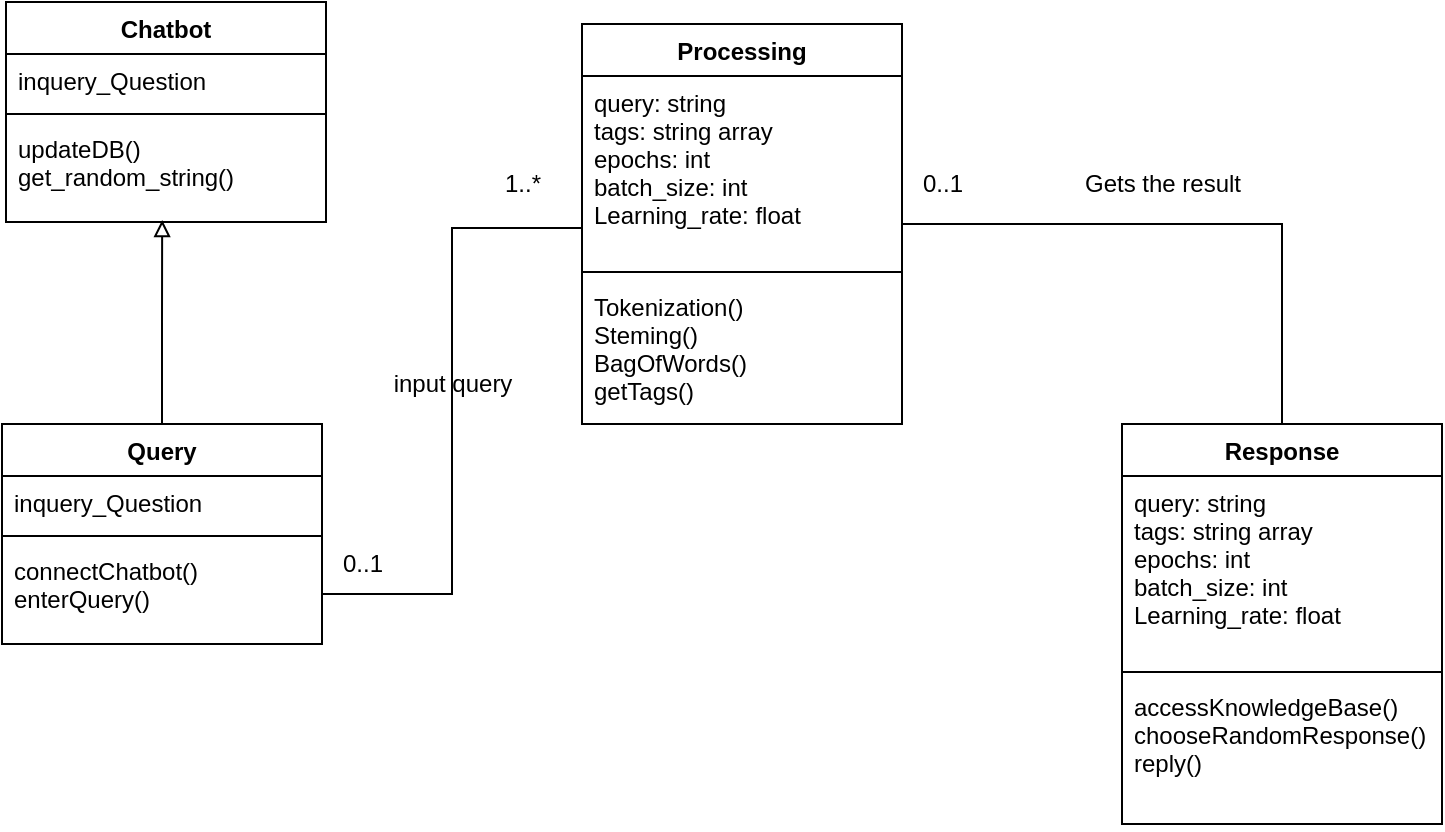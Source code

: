 <mxfile version="14.4.9" type="github">
  <diagram id="aXvW_IsibbiWYYj3BGuJ" name="Page-1">
    <mxGraphModel dx="1332" dy="802" grid="0" gridSize="10" guides="1" tooltips="1" connect="1" arrows="1" fold="1" page="1" pageScale="1" pageWidth="850" pageHeight="1100" math="0" shadow="0">
      <root>
        <mxCell id="0" />
        <mxCell id="1" parent="0" />
        <mxCell id="FnMutOkLlxp45SPG-oGJ-5" style="edgeStyle=orthogonalEdgeStyle;rounded=0;orthogonalLoop=1;jettySize=auto;html=1;entryX=0.488;entryY=0.98;entryDx=0;entryDy=0;entryPerimeter=0;endArrow=block;endFill=0;" edge="1" parent="1" source="4MYSzLjGLfBnnEb-A2lM-1" target="FnMutOkLlxp45SPG-oGJ-4">
          <mxGeometry relative="1" as="geometry" />
        </mxCell>
        <mxCell id="4MYSzLjGLfBnnEb-A2lM-1" value="Query" style="swimlane;fontStyle=1;align=center;verticalAlign=top;childLayout=stackLayout;horizontal=1;startSize=26;horizontalStack=0;resizeParent=1;resizeParentMax=0;resizeLast=0;collapsible=1;marginBottom=0;" parent="1" vertex="1">
          <mxGeometry x="80" y="340" width="160" height="110" as="geometry" />
        </mxCell>
        <mxCell id="4MYSzLjGLfBnnEb-A2lM-2" value="inquery_Question&#xa;&#xa;" style="text;strokeColor=none;fillColor=none;align=left;verticalAlign=top;spacingLeft=4;spacingRight=4;overflow=hidden;rotatable=0;points=[[0,0.5],[1,0.5]];portConstraint=eastwest;strokeWidth=20;" parent="4MYSzLjGLfBnnEb-A2lM-1" vertex="1">
          <mxGeometry y="26" width="160" height="26" as="geometry" />
        </mxCell>
        <mxCell id="4MYSzLjGLfBnnEb-A2lM-3" value="" style="line;strokeWidth=1;fillColor=none;align=left;verticalAlign=middle;spacingTop=-1;spacingLeft=3;spacingRight=3;rotatable=0;labelPosition=right;points=[];portConstraint=eastwest;" parent="4MYSzLjGLfBnnEb-A2lM-1" vertex="1">
          <mxGeometry y="52" width="160" height="8" as="geometry" />
        </mxCell>
        <mxCell id="4MYSzLjGLfBnnEb-A2lM-4" value="connectChatbot()&#xa;enterQuery()" style="text;strokeColor=none;fillColor=none;align=left;verticalAlign=top;spacingLeft=4;spacingRight=4;overflow=hidden;rotatable=0;points=[[0,0.5],[1,0.5]];portConstraint=eastwest;" parent="4MYSzLjGLfBnnEb-A2lM-1" vertex="1">
          <mxGeometry y="60" width="160" height="50" as="geometry" />
        </mxCell>
        <mxCell id="4MYSzLjGLfBnnEb-A2lM-5" value="Processing" style="swimlane;fontStyle=1;align=center;verticalAlign=top;childLayout=stackLayout;horizontal=1;startSize=26;horizontalStack=0;resizeParent=1;resizeParentMax=0;resizeLast=0;collapsible=1;marginBottom=0;" parent="1" vertex="1">
          <mxGeometry x="370" y="140" width="160" height="200" as="geometry" />
        </mxCell>
        <mxCell id="4MYSzLjGLfBnnEb-A2lM-6" value="query: string&#xa;tags: string array&#xa;epochs: int&#xa;batch_size: int&#xa;Learning_rate: float" style="text;strokeColor=none;fillColor=none;align=left;verticalAlign=top;spacingLeft=4;spacingRight=4;overflow=hidden;rotatable=0;points=[[0,0.5],[1,0.5]];portConstraint=eastwest;" parent="4MYSzLjGLfBnnEb-A2lM-5" vertex="1">
          <mxGeometry y="26" width="160" height="94" as="geometry" />
        </mxCell>
        <mxCell id="4MYSzLjGLfBnnEb-A2lM-7" value="" style="line;strokeWidth=1;fillColor=none;align=left;verticalAlign=middle;spacingTop=-1;spacingLeft=3;spacingRight=3;rotatable=0;labelPosition=right;points=[];portConstraint=eastwest;" parent="4MYSzLjGLfBnnEb-A2lM-5" vertex="1">
          <mxGeometry y="120" width="160" height="8" as="geometry" />
        </mxCell>
        <mxCell id="4MYSzLjGLfBnnEb-A2lM-8" value="Tokenization()&#xa;Steming()&#xa;BagOfWords()&#xa;getTags()" style="text;strokeColor=none;fillColor=none;align=left;verticalAlign=top;spacingLeft=4;spacingRight=4;overflow=hidden;rotatable=0;points=[[0,0.5],[1,0.5]];portConstraint=eastwest;" parent="4MYSzLjGLfBnnEb-A2lM-5" vertex="1">
          <mxGeometry y="128" width="160" height="72" as="geometry" />
        </mxCell>
        <mxCell id="4MYSzLjGLfBnnEb-A2lM-13" value="Response" style="swimlane;fontStyle=1;align=center;verticalAlign=top;childLayout=stackLayout;horizontal=1;startSize=26;horizontalStack=0;resizeParent=1;resizeParentMax=0;resizeLast=0;collapsible=1;marginBottom=0;" parent="1" vertex="1">
          <mxGeometry x="640" y="340" width="160" height="200" as="geometry" />
        </mxCell>
        <mxCell id="4MYSzLjGLfBnnEb-A2lM-14" value="query: string&#xa;tags: string array&#xa;epochs: int&#xa;batch_size: int&#xa;Learning_rate: float" style="text;strokeColor=none;fillColor=none;align=left;verticalAlign=top;spacingLeft=4;spacingRight=4;overflow=hidden;rotatable=0;points=[[0,0.5],[1,0.5]];portConstraint=eastwest;" parent="4MYSzLjGLfBnnEb-A2lM-13" vertex="1">
          <mxGeometry y="26" width="160" height="94" as="geometry" />
        </mxCell>
        <mxCell id="4MYSzLjGLfBnnEb-A2lM-15" value="" style="line;strokeWidth=1;fillColor=none;align=left;verticalAlign=middle;spacingTop=-1;spacingLeft=3;spacingRight=3;rotatable=0;labelPosition=right;points=[];portConstraint=eastwest;" parent="4MYSzLjGLfBnnEb-A2lM-13" vertex="1">
          <mxGeometry y="120" width="160" height="8" as="geometry" />
        </mxCell>
        <mxCell id="4MYSzLjGLfBnnEb-A2lM-16" value="accessKnowledgeBase()&#xa;chooseRandomResponse()&#xa;reply()&#xa;" style="text;strokeColor=none;fillColor=none;align=left;verticalAlign=top;spacingLeft=4;spacingRight=4;overflow=hidden;rotatable=0;points=[[0,0.5],[1,0.5]];portConstraint=eastwest;" parent="4MYSzLjGLfBnnEb-A2lM-13" vertex="1">
          <mxGeometry y="128" width="160" height="72" as="geometry" />
        </mxCell>
        <mxCell id="4MYSzLjGLfBnnEb-A2lM-17" style="edgeStyle=orthogonalEdgeStyle;rounded=0;orthogonalLoop=1;jettySize=auto;html=1;entryX=0;entryY=0.809;entryDx=0;entryDy=0;entryPerimeter=0;endArrow=none;endFill=0;" parent="1" source="4MYSzLjGLfBnnEb-A2lM-4" target="4MYSzLjGLfBnnEb-A2lM-6" edge="1">
          <mxGeometry relative="1" as="geometry" />
        </mxCell>
        <mxCell id="4MYSzLjGLfBnnEb-A2lM-18" value="0..1" style="text;html=1;align=center;verticalAlign=middle;resizable=0;points=[];autosize=1;" parent="1" vertex="1">
          <mxGeometry x="240" y="400" width="40" height="20" as="geometry" />
        </mxCell>
        <mxCell id="4MYSzLjGLfBnnEb-A2lM-19" value="input query" style="text;html=1;align=center;verticalAlign=middle;resizable=0;points=[];autosize=1;" parent="1" vertex="1">
          <mxGeometry x="270" y="310" width="70" height="20" as="geometry" />
        </mxCell>
        <mxCell id="4MYSzLjGLfBnnEb-A2lM-20" value="1..*" style="text;html=1;align=center;verticalAlign=middle;resizable=0;points=[];autosize=1;" parent="1" vertex="1">
          <mxGeometry x="325" y="210" width="30" height="20" as="geometry" />
        </mxCell>
        <mxCell id="4MYSzLjGLfBnnEb-A2lM-21" style="edgeStyle=orthogonalEdgeStyle;rounded=0;orthogonalLoop=1;jettySize=auto;html=1;entryX=0.5;entryY=0;entryDx=0;entryDy=0;endArrow=none;endFill=0;" parent="1" source="4MYSzLjGLfBnnEb-A2lM-6" target="4MYSzLjGLfBnnEb-A2lM-13" edge="1">
          <mxGeometry relative="1" as="geometry">
            <Array as="points">
              <mxPoint x="720" y="240" />
            </Array>
          </mxGeometry>
        </mxCell>
        <mxCell id="4MYSzLjGLfBnnEb-A2lM-22" value="Gets the result" style="text;html=1;align=center;verticalAlign=middle;resizable=0;points=[];autosize=1;" parent="1" vertex="1">
          <mxGeometry x="615" y="210" width="90" height="20" as="geometry" />
        </mxCell>
        <mxCell id="4MYSzLjGLfBnnEb-A2lM-23" value="0..1" style="text;html=1;align=center;verticalAlign=middle;resizable=0;points=[];autosize=1;" parent="1" vertex="1">
          <mxGeometry x="530" y="210" width="40" height="20" as="geometry" />
        </mxCell>
        <mxCell id="FnMutOkLlxp45SPG-oGJ-1" value="Chatbot" style="swimlane;fontStyle=1;align=center;verticalAlign=top;childLayout=stackLayout;horizontal=1;startSize=26;horizontalStack=0;resizeParent=1;resizeParentMax=0;resizeLast=0;collapsible=1;marginBottom=0;" vertex="1" parent="1">
          <mxGeometry x="82" y="129" width="160" height="110" as="geometry" />
        </mxCell>
        <mxCell id="FnMutOkLlxp45SPG-oGJ-2" value="inquery_Question&#xa;&#xa;" style="text;strokeColor=none;fillColor=none;align=left;verticalAlign=top;spacingLeft=4;spacingRight=4;overflow=hidden;rotatable=0;points=[[0,0.5],[1,0.5]];portConstraint=eastwest;strokeWidth=20;" vertex="1" parent="FnMutOkLlxp45SPG-oGJ-1">
          <mxGeometry y="26" width="160" height="26" as="geometry" />
        </mxCell>
        <mxCell id="FnMutOkLlxp45SPG-oGJ-3" value="" style="line;strokeWidth=1;fillColor=none;align=left;verticalAlign=middle;spacingTop=-1;spacingLeft=3;spacingRight=3;rotatable=0;labelPosition=right;points=[];portConstraint=eastwest;" vertex="1" parent="FnMutOkLlxp45SPG-oGJ-1">
          <mxGeometry y="52" width="160" height="8" as="geometry" />
        </mxCell>
        <mxCell id="FnMutOkLlxp45SPG-oGJ-4" value="updateDB()&#xa;get_random_string()" style="text;strokeColor=none;fillColor=none;align=left;verticalAlign=top;spacingLeft=4;spacingRight=4;overflow=hidden;rotatable=0;points=[[0,0.5],[1,0.5]];portConstraint=eastwest;" vertex="1" parent="FnMutOkLlxp45SPG-oGJ-1">
          <mxGeometry y="60" width="160" height="50" as="geometry" />
        </mxCell>
      </root>
    </mxGraphModel>
  </diagram>
</mxfile>
